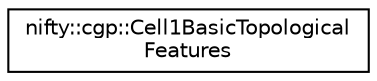 digraph "Graphical Class Hierarchy"
{
  edge [fontname="Helvetica",fontsize="10",labelfontname="Helvetica",labelfontsize="10"];
  node [fontname="Helvetica",fontsize="10",shape=record];
  rankdir="LR";
  Node1 [label="nifty::cgp::Cell1BasicTopological\lFeatures",height=0.2,width=0.4,color="black", fillcolor="white", style="filled",URL="$classnifty_1_1cgp_1_1Cell1BasicTopologicalFeatures.html"];
}
